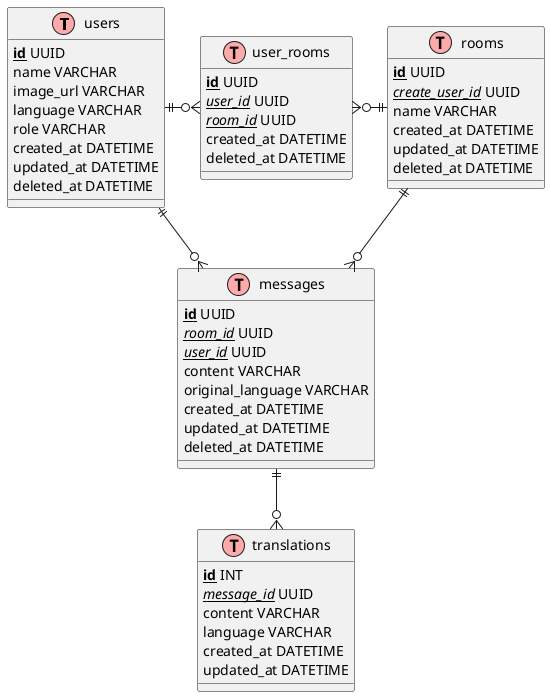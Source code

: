 @startuml

!define table(x) class x << (T,#FFAAAA) >>
!define primary_key(x) <b><u>x</u></b>
!define foreign_key(x) <i><u>x</u></i>

table(users) {
  primary_key(id) UUID
  name VARCHAR
  image_url VARCHAR
  language VARCHAR
  role VARCHAR
  created_at DATETIME
  updated_at DATETIME
  deleted_at DATETIME
}

table(rooms) {
  primary_key(id) UUID
  foreign_key(create_user_id) UUID
  name VARCHAR
  created_at DATETIME
  updated_at DATETIME
  deleted_at DATETIME
}

table(user_rooms) {
  primary_key(id) UUID
  foreign_key(user_id) UUID
  foreign_key(room_id) UUID
  created_at DATETIME
  deleted_at DATETIME
}

table(messages) {
  primary_key(id) UUID
  foreign_key(room_id) UUID
  foreign_key(user_id) UUID
  content VARCHAR
  original_language VARCHAR
  created_at DATETIME
  updated_at DATETIME
  deleted_at DATETIME
}

table(translations) {
  primary_key(id) INT
  foreign_key(message_id) UUID
  content VARCHAR
  language VARCHAR
  created_at DATETIME
  updated_at DATETIME
}

users ||-r-o{ user_rooms
rooms ||-l-o{ user_rooms
rooms ||--o{ messages
users ||--o{ messages
messages ||--o{ translations

@enduml
